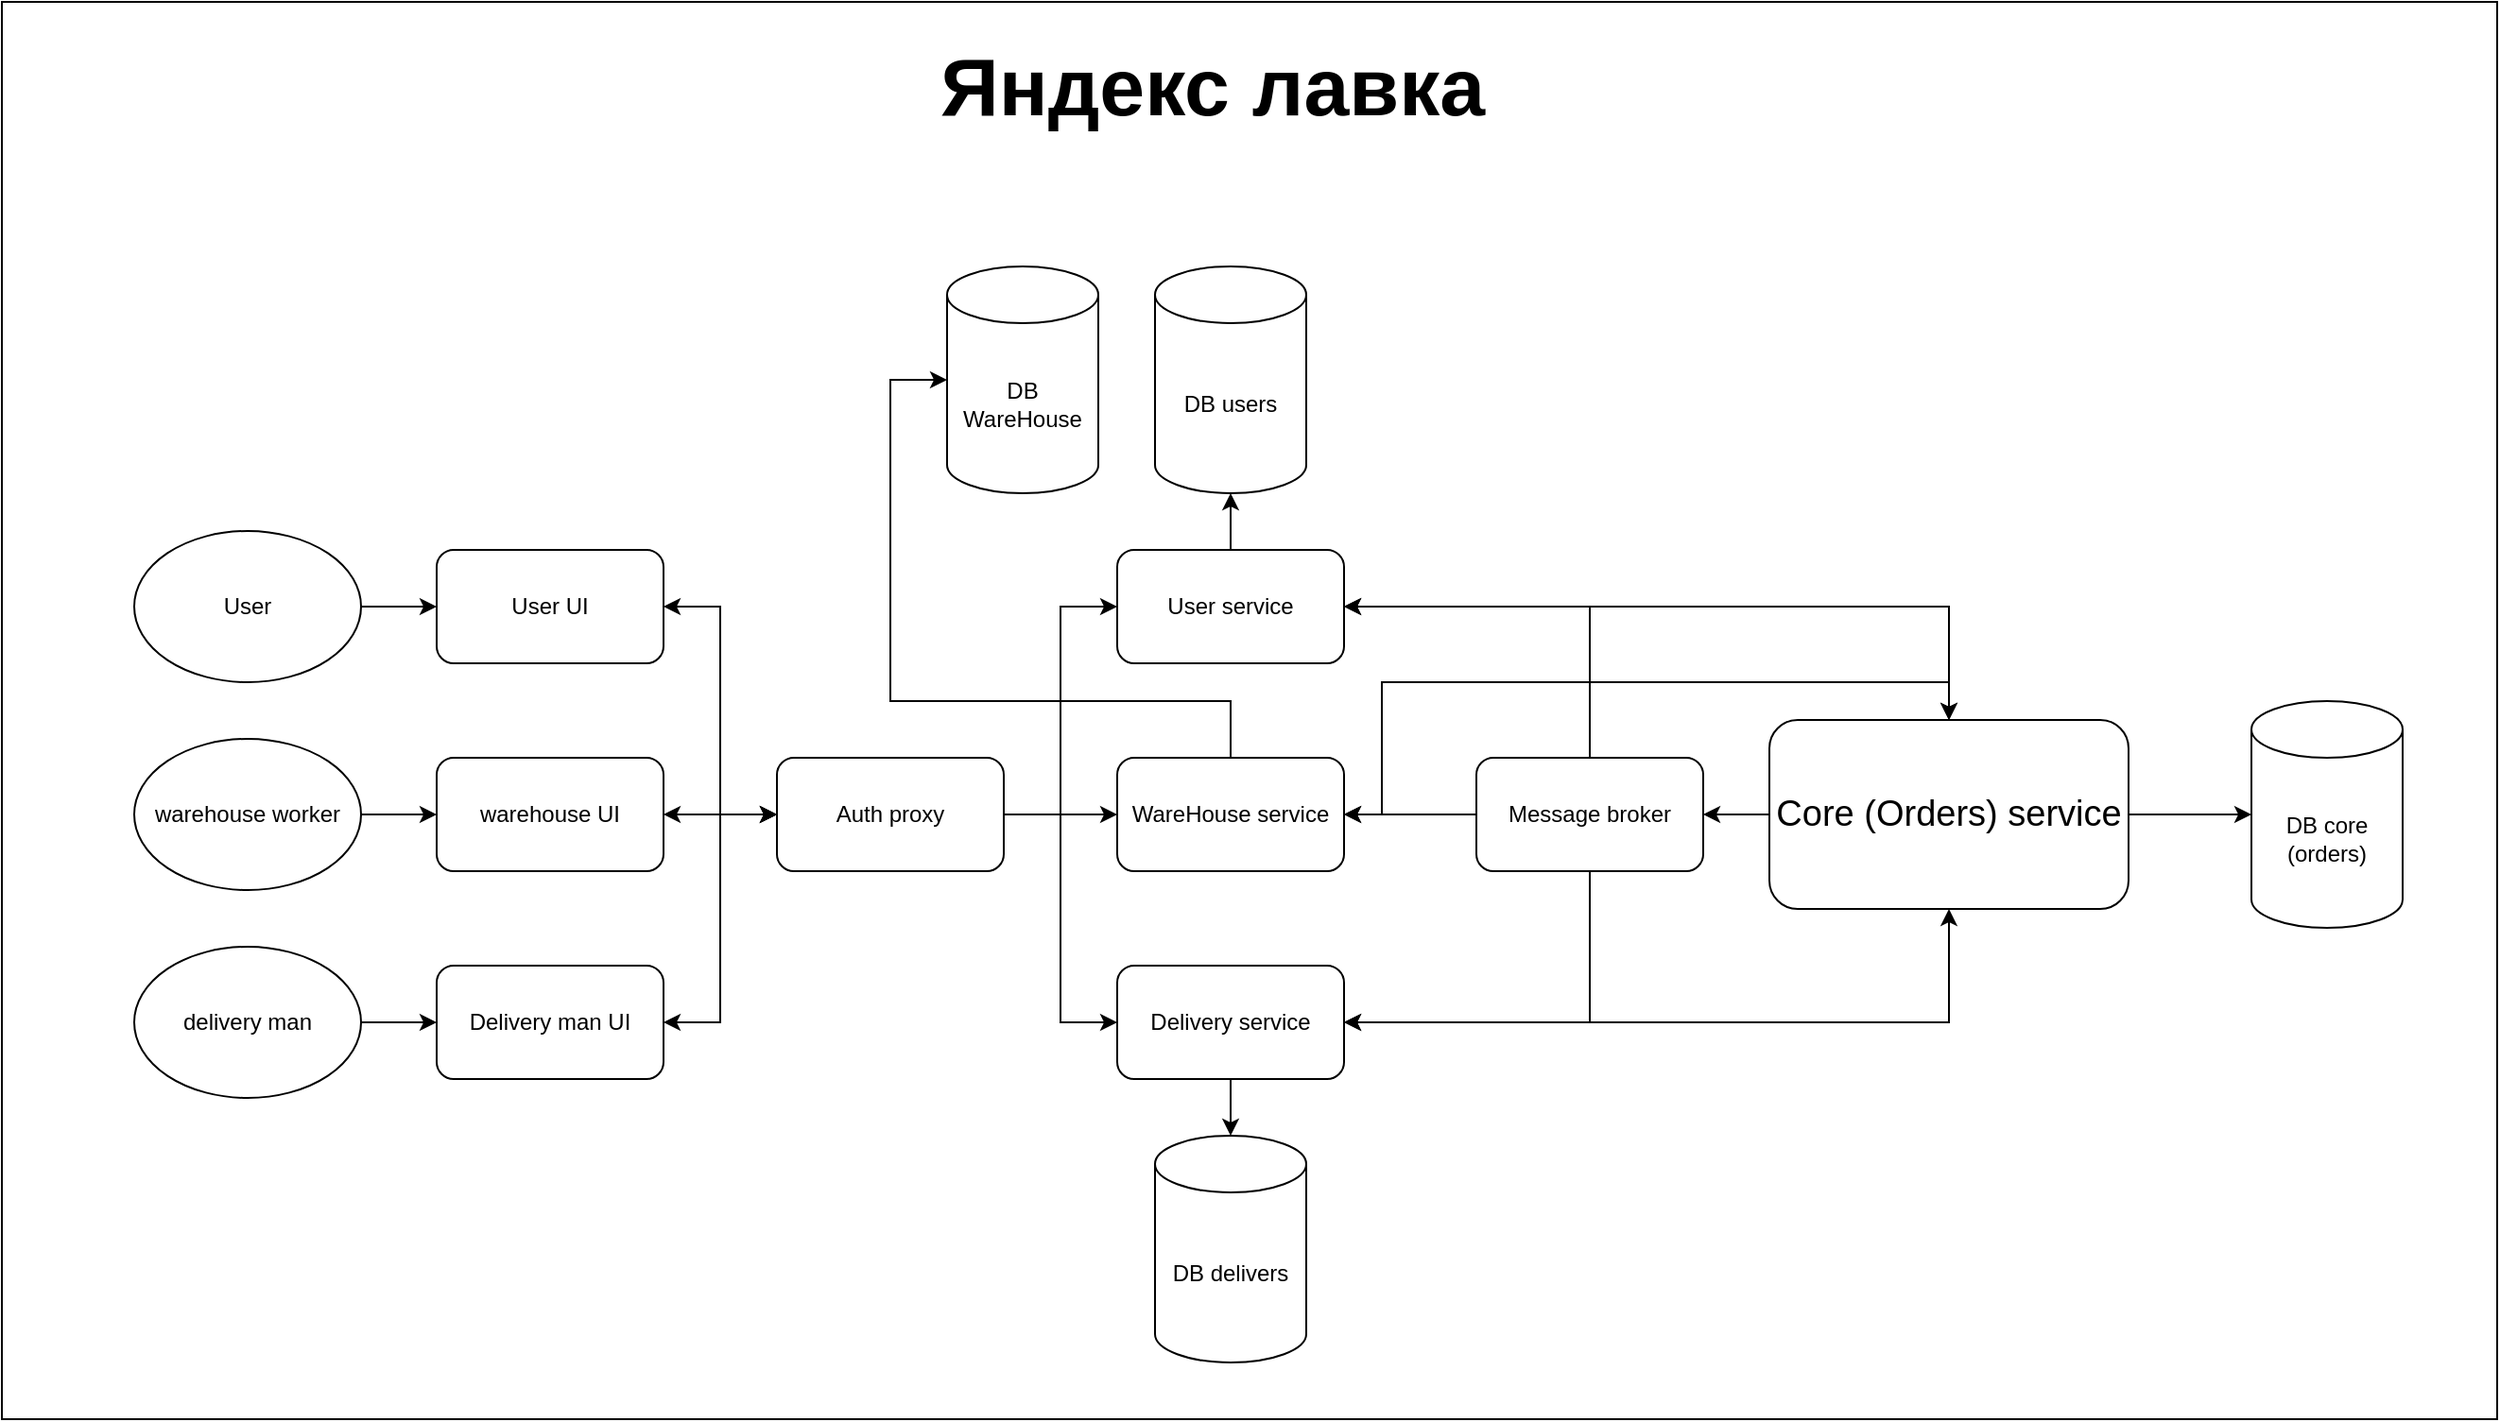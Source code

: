 <mxfile version="28.1.2">
  <diagram name="Страница — 1" id="S_1nVSsigX1wQKj-s-Wd">
    <mxGraphModel dx="1408" dy="832" grid="1" gridSize="10" guides="1" tooltips="1" connect="1" arrows="1" fold="1" page="1" pageScale="1" pageWidth="827" pageHeight="1169" math="0" shadow="0">
      <root>
        <mxCell id="0" />
        <mxCell id="1" parent="0" />
        <mxCell id="Q-6NSd13XPgOY2aHpjA8-47" value="" style="rounded=0;whiteSpace=wrap;html=1;" vertex="1" parent="1">
          <mxGeometry x="170" y="150" width="1320" height="750" as="geometry" />
        </mxCell>
        <mxCell id="Q-6NSd13XPgOY2aHpjA8-26" style="edgeStyle=orthogonalEdgeStyle;rounded=0;orthogonalLoop=1;jettySize=auto;html=1;exitX=1;exitY=0.5;exitDx=0;exitDy=0;entryX=0;entryY=0.5;entryDx=0;entryDy=0;startArrow=classic;startFill=1;" edge="1" parent="1" source="pppW7GSR7pbcedPbxuVP-1" target="pppW7GSR7pbcedPbxuVP-19">
          <mxGeometry relative="1" as="geometry" />
        </mxCell>
        <mxCell id="pppW7GSR7pbcedPbxuVP-1" value="User UI" style="rounded=1;whiteSpace=wrap;html=1;" parent="1" vertex="1">
          <mxGeometry x="400" y="440" width="120" height="60" as="geometry" />
        </mxCell>
        <mxCell id="pppW7GSR7pbcedPbxuVP-2" value="&lt;font style=&quot;font-size: 43px;&quot;&gt;&lt;b style=&quot;&quot;&gt;Яндекс лавка&lt;/b&gt;&lt;/font&gt;" style="text;html=1;align=center;verticalAlign=middle;resizable=0;points=[];autosize=1;strokeColor=none;fillColor=none;" parent="1" vertex="1">
          <mxGeometry x="650" y="160" width="320" height="70" as="geometry" />
        </mxCell>
        <mxCell id="Q-6NSd13XPgOY2aHpjA8-30" style="edgeStyle=orthogonalEdgeStyle;rounded=0;orthogonalLoop=1;jettySize=auto;html=1;entryX=1;entryY=0.5;entryDx=0;entryDy=0;" edge="1" parent="1" source="pppW7GSR7pbcedPbxuVP-3" target="pppW7GSR7pbcedPbxuVP-5">
          <mxGeometry relative="1" as="geometry" />
        </mxCell>
        <mxCell id="Q-6NSd13XPgOY2aHpjA8-41" style="edgeStyle=orthogonalEdgeStyle;rounded=0;orthogonalLoop=1;jettySize=auto;html=1;entryX=1;entryY=0.5;entryDx=0;entryDy=0;startArrow=classic;startFill=1;" edge="1" parent="1" source="pppW7GSR7pbcedPbxuVP-3" target="pppW7GSR7pbcedPbxuVP-22">
          <mxGeometry relative="1" as="geometry">
            <Array as="points">
              <mxPoint x="1200" y="470" />
            </Array>
          </mxGeometry>
        </mxCell>
        <mxCell id="Q-6NSd13XPgOY2aHpjA8-42" style="edgeStyle=orthogonalEdgeStyle;rounded=0;orthogonalLoop=1;jettySize=auto;html=1;entryX=1;entryY=0.5;entryDx=0;entryDy=0;startArrow=classic;startFill=1;" edge="1" parent="1" source="pppW7GSR7pbcedPbxuVP-3" target="pppW7GSR7pbcedPbxuVP-21">
          <mxGeometry relative="1" as="geometry">
            <Array as="points">
              <mxPoint x="1200" y="690" />
            </Array>
          </mxGeometry>
        </mxCell>
        <mxCell id="Q-6NSd13XPgOY2aHpjA8-43" style="edgeStyle=orthogonalEdgeStyle;rounded=0;orthogonalLoop=1;jettySize=auto;html=1;entryX=1;entryY=0.5;entryDx=0;entryDy=0;startArrow=classic;startFill=1;" edge="1" parent="1" source="pppW7GSR7pbcedPbxuVP-3" target="pppW7GSR7pbcedPbxuVP-20">
          <mxGeometry relative="1" as="geometry">
            <Array as="points">
              <mxPoint x="1200" y="510" />
              <mxPoint x="900" y="510" />
              <mxPoint x="900" y="580" />
            </Array>
          </mxGeometry>
        </mxCell>
        <mxCell id="pppW7GSR7pbcedPbxuVP-3" value="&lt;span style=&quot;font-size: 19px;&quot;&gt;Core (Orders) service&lt;/span&gt;" style="rounded=1;whiteSpace=wrap;html=1;" parent="1" vertex="1">
          <mxGeometry x="1105" y="530" width="190" height="100" as="geometry" />
        </mxCell>
        <mxCell id="Q-6NSd13XPgOY2aHpjA8-44" style="edgeStyle=orthogonalEdgeStyle;rounded=0;orthogonalLoop=1;jettySize=auto;html=1;entryX=1;entryY=0.5;entryDx=0;entryDy=0;" edge="1" parent="1" source="pppW7GSR7pbcedPbxuVP-5" target="pppW7GSR7pbcedPbxuVP-20">
          <mxGeometry relative="1" as="geometry" />
        </mxCell>
        <mxCell id="Q-6NSd13XPgOY2aHpjA8-45" style="edgeStyle=orthogonalEdgeStyle;rounded=0;orthogonalLoop=1;jettySize=auto;html=1;entryX=1;entryY=0.5;entryDx=0;entryDy=0;" edge="1" parent="1" source="pppW7GSR7pbcedPbxuVP-5" target="pppW7GSR7pbcedPbxuVP-22">
          <mxGeometry relative="1" as="geometry">
            <Array as="points">
              <mxPoint x="1010" y="470" />
            </Array>
          </mxGeometry>
        </mxCell>
        <mxCell id="Q-6NSd13XPgOY2aHpjA8-46" style="edgeStyle=orthogonalEdgeStyle;rounded=0;orthogonalLoop=1;jettySize=auto;html=1;entryX=1;entryY=0.5;entryDx=0;entryDy=0;" edge="1" parent="1" source="pppW7GSR7pbcedPbxuVP-5" target="pppW7GSR7pbcedPbxuVP-21">
          <mxGeometry relative="1" as="geometry">
            <Array as="points">
              <mxPoint x="1010" y="690" />
            </Array>
          </mxGeometry>
        </mxCell>
        <mxCell id="pppW7GSR7pbcedPbxuVP-5" value="Message broker" style="rounded=1;whiteSpace=wrap;html=1;" parent="1" vertex="1">
          <mxGeometry x="950" y="550" width="120" height="60" as="geometry" />
        </mxCell>
        <mxCell id="pppW7GSR7pbcedPbxuVP-15" value="DB delivers" style="shape=cylinder3;whiteSpace=wrap;html=1;boundedLbl=1;backgroundOutline=1;size=15;" parent="1" vertex="1">
          <mxGeometry x="780" y="750" width="80" height="120" as="geometry" />
        </mxCell>
        <mxCell id="pppW7GSR7pbcedPbxuVP-16" value="DB users" style="shape=cylinder3;whiteSpace=wrap;html=1;boundedLbl=1;backgroundOutline=1;size=15;" parent="1" vertex="1">
          <mxGeometry x="780" y="290" width="80" height="120" as="geometry" />
        </mxCell>
        <mxCell id="pppW7GSR7pbcedPbxuVP-17" value="DB WareHouse" style="shape=cylinder3;whiteSpace=wrap;html=1;boundedLbl=1;backgroundOutline=1;size=15;" parent="1" vertex="1">
          <mxGeometry x="670" y="290" width="80" height="120" as="geometry" />
        </mxCell>
        <mxCell id="Q-6NSd13XPgOY2aHpjA8-35" style="edgeStyle=orthogonalEdgeStyle;rounded=0;orthogonalLoop=1;jettySize=auto;html=1;entryX=0;entryY=0.5;entryDx=0;entryDy=0;" edge="1" parent="1" source="pppW7GSR7pbcedPbxuVP-19" target="pppW7GSR7pbcedPbxuVP-20">
          <mxGeometry relative="1" as="geometry" />
        </mxCell>
        <mxCell id="Q-6NSd13XPgOY2aHpjA8-36" style="edgeStyle=orthogonalEdgeStyle;rounded=0;orthogonalLoop=1;jettySize=auto;html=1;entryX=0;entryY=0.5;entryDx=0;entryDy=0;" edge="1" parent="1" source="pppW7GSR7pbcedPbxuVP-19" target="pppW7GSR7pbcedPbxuVP-22">
          <mxGeometry relative="1" as="geometry" />
        </mxCell>
        <mxCell id="Q-6NSd13XPgOY2aHpjA8-37" style="edgeStyle=orthogonalEdgeStyle;rounded=0;orthogonalLoop=1;jettySize=auto;html=1;entryX=0;entryY=0.5;entryDx=0;entryDy=0;" edge="1" parent="1" source="pppW7GSR7pbcedPbxuVP-19" target="pppW7GSR7pbcedPbxuVP-21">
          <mxGeometry relative="1" as="geometry" />
        </mxCell>
        <mxCell id="pppW7GSR7pbcedPbxuVP-19" value="Auth proxy" style="rounded=1;whiteSpace=wrap;html=1;" parent="1" vertex="1">
          <mxGeometry x="580" y="550" width="120" height="60" as="geometry" />
        </mxCell>
        <mxCell id="pppW7GSR7pbcedPbxuVP-20" value="WareHouse service" style="rounded=1;whiteSpace=wrap;html=1;" parent="1" vertex="1">
          <mxGeometry x="760" y="550" width="120" height="60" as="geometry" />
        </mxCell>
        <mxCell id="Q-6NSd13XPgOY2aHpjA8-10" style="edgeStyle=orthogonalEdgeStyle;rounded=0;orthogonalLoop=1;jettySize=auto;html=1;" edge="1" parent="1" source="pppW7GSR7pbcedPbxuVP-21" target="pppW7GSR7pbcedPbxuVP-15">
          <mxGeometry relative="1" as="geometry" />
        </mxCell>
        <mxCell id="pppW7GSR7pbcedPbxuVP-21" value="Delivery service" style="rounded=1;whiteSpace=wrap;html=1;" parent="1" vertex="1">
          <mxGeometry x="760" y="660" width="120" height="60" as="geometry" />
        </mxCell>
        <mxCell id="pppW7GSR7pbcedPbxuVP-22" value="User service" style="rounded=1;whiteSpace=wrap;html=1;" parent="1" vertex="1">
          <mxGeometry x="760" y="440" width="120" height="60" as="geometry" />
        </mxCell>
        <mxCell id="Q-6NSd13XPgOY2aHpjA8-6" style="edgeStyle=orthogonalEdgeStyle;rounded=0;orthogonalLoop=1;jettySize=auto;html=1;exitX=1;exitY=0.5;exitDx=0;exitDy=0;entryX=0;entryY=0.5;entryDx=0;entryDy=0;" edge="1" parent="1" source="Q-6NSd13XPgOY2aHpjA8-1" target="pppW7GSR7pbcedPbxuVP-1">
          <mxGeometry relative="1" as="geometry" />
        </mxCell>
        <mxCell id="Q-6NSd13XPgOY2aHpjA8-1" value="User" style="ellipse;whiteSpace=wrap;html=1;" vertex="1" parent="1">
          <mxGeometry x="240" y="430" width="120" height="80" as="geometry" />
        </mxCell>
        <mxCell id="Q-6NSd13XPgOY2aHpjA8-19" style="edgeStyle=orthogonalEdgeStyle;rounded=0;orthogonalLoop=1;jettySize=auto;html=1;entryX=0;entryY=0.5;entryDx=0;entryDy=0;" edge="1" parent="1" source="Q-6NSd13XPgOY2aHpjA8-2" target="Q-6NSd13XPgOY2aHpjA8-3">
          <mxGeometry relative="1" as="geometry" />
        </mxCell>
        <mxCell id="Q-6NSd13XPgOY2aHpjA8-2" value="&lt;div&gt;warehouse worker&lt;/div&gt;" style="ellipse;whiteSpace=wrap;html=1;" vertex="1" parent="1">
          <mxGeometry x="240" y="540" width="120" height="80" as="geometry" />
        </mxCell>
        <mxCell id="Q-6NSd13XPgOY2aHpjA8-27" style="edgeStyle=orthogonalEdgeStyle;rounded=0;orthogonalLoop=1;jettySize=auto;html=1;entryX=0;entryY=0.5;entryDx=0;entryDy=0;startArrow=classic;startFill=1;" edge="1" parent="1" source="Q-6NSd13XPgOY2aHpjA8-3" target="pppW7GSR7pbcedPbxuVP-19">
          <mxGeometry relative="1" as="geometry">
            <mxPoint x="590" y="580" as="targetPoint" />
          </mxGeometry>
        </mxCell>
        <mxCell id="Q-6NSd13XPgOY2aHpjA8-3" value="&lt;div&gt;warehouse UI&lt;/div&gt;" style="rounded=1;whiteSpace=wrap;html=1;" vertex="1" parent="1">
          <mxGeometry x="400" y="550" width="120" height="60" as="geometry" />
        </mxCell>
        <mxCell id="Q-6NSd13XPgOY2aHpjA8-23" style="edgeStyle=orthogonalEdgeStyle;rounded=0;orthogonalLoop=1;jettySize=auto;html=1;entryX=0;entryY=0.5;entryDx=0;entryDy=0;" edge="1" parent="1" source="Q-6NSd13XPgOY2aHpjA8-21" target="Q-6NSd13XPgOY2aHpjA8-22">
          <mxGeometry relative="1" as="geometry" />
        </mxCell>
        <mxCell id="Q-6NSd13XPgOY2aHpjA8-21" value="delivery man" style="ellipse;whiteSpace=wrap;html=1;" vertex="1" parent="1">
          <mxGeometry x="240" y="650" width="120" height="80" as="geometry" />
        </mxCell>
        <mxCell id="Q-6NSd13XPgOY2aHpjA8-28" style="edgeStyle=orthogonalEdgeStyle;rounded=0;orthogonalLoop=1;jettySize=auto;html=1;entryX=0;entryY=0.5;entryDx=0;entryDy=0;startArrow=classic;startFill=1;" edge="1" parent="1" source="Q-6NSd13XPgOY2aHpjA8-22" target="pppW7GSR7pbcedPbxuVP-19">
          <mxGeometry relative="1" as="geometry" />
        </mxCell>
        <mxCell id="Q-6NSd13XPgOY2aHpjA8-22" value="Delivery man UI" style="rounded=1;whiteSpace=wrap;html=1;" vertex="1" parent="1">
          <mxGeometry x="400" y="660" width="120" height="60" as="geometry" />
        </mxCell>
        <mxCell id="Q-6NSd13XPgOY2aHpjA8-29" value="DB core (orders)" style="shape=cylinder3;whiteSpace=wrap;html=1;boundedLbl=1;backgroundOutline=1;size=15;" vertex="1" parent="1">
          <mxGeometry x="1360" y="520" width="80" height="120" as="geometry" />
        </mxCell>
        <mxCell id="Q-6NSd13XPgOY2aHpjA8-33" style="edgeStyle=orthogonalEdgeStyle;rounded=0;orthogonalLoop=1;jettySize=auto;html=1;entryX=0.5;entryY=1;entryDx=0;entryDy=0;entryPerimeter=0;" edge="1" parent="1" source="pppW7GSR7pbcedPbxuVP-22" target="pppW7GSR7pbcedPbxuVP-16">
          <mxGeometry relative="1" as="geometry" />
        </mxCell>
        <mxCell id="Q-6NSd13XPgOY2aHpjA8-39" style="edgeStyle=orthogonalEdgeStyle;rounded=0;orthogonalLoop=1;jettySize=auto;html=1;entryX=0;entryY=0.5;entryDx=0;entryDy=0;entryPerimeter=0;" edge="1" parent="1" source="pppW7GSR7pbcedPbxuVP-20" target="pppW7GSR7pbcedPbxuVP-17">
          <mxGeometry relative="1" as="geometry">
            <Array as="points">
              <mxPoint x="820" y="520" />
              <mxPoint x="640" y="520" />
              <mxPoint x="640" y="350" />
            </Array>
          </mxGeometry>
        </mxCell>
        <mxCell id="Q-6NSd13XPgOY2aHpjA8-40" style="edgeStyle=orthogonalEdgeStyle;rounded=0;orthogonalLoop=1;jettySize=auto;html=1;entryX=0;entryY=0.5;entryDx=0;entryDy=0;entryPerimeter=0;" edge="1" parent="1" source="pppW7GSR7pbcedPbxuVP-3" target="Q-6NSd13XPgOY2aHpjA8-29">
          <mxGeometry relative="1" as="geometry" />
        </mxCell>
      </root>
    </mxGraphModel>
  </diagram>
</mxfile>
